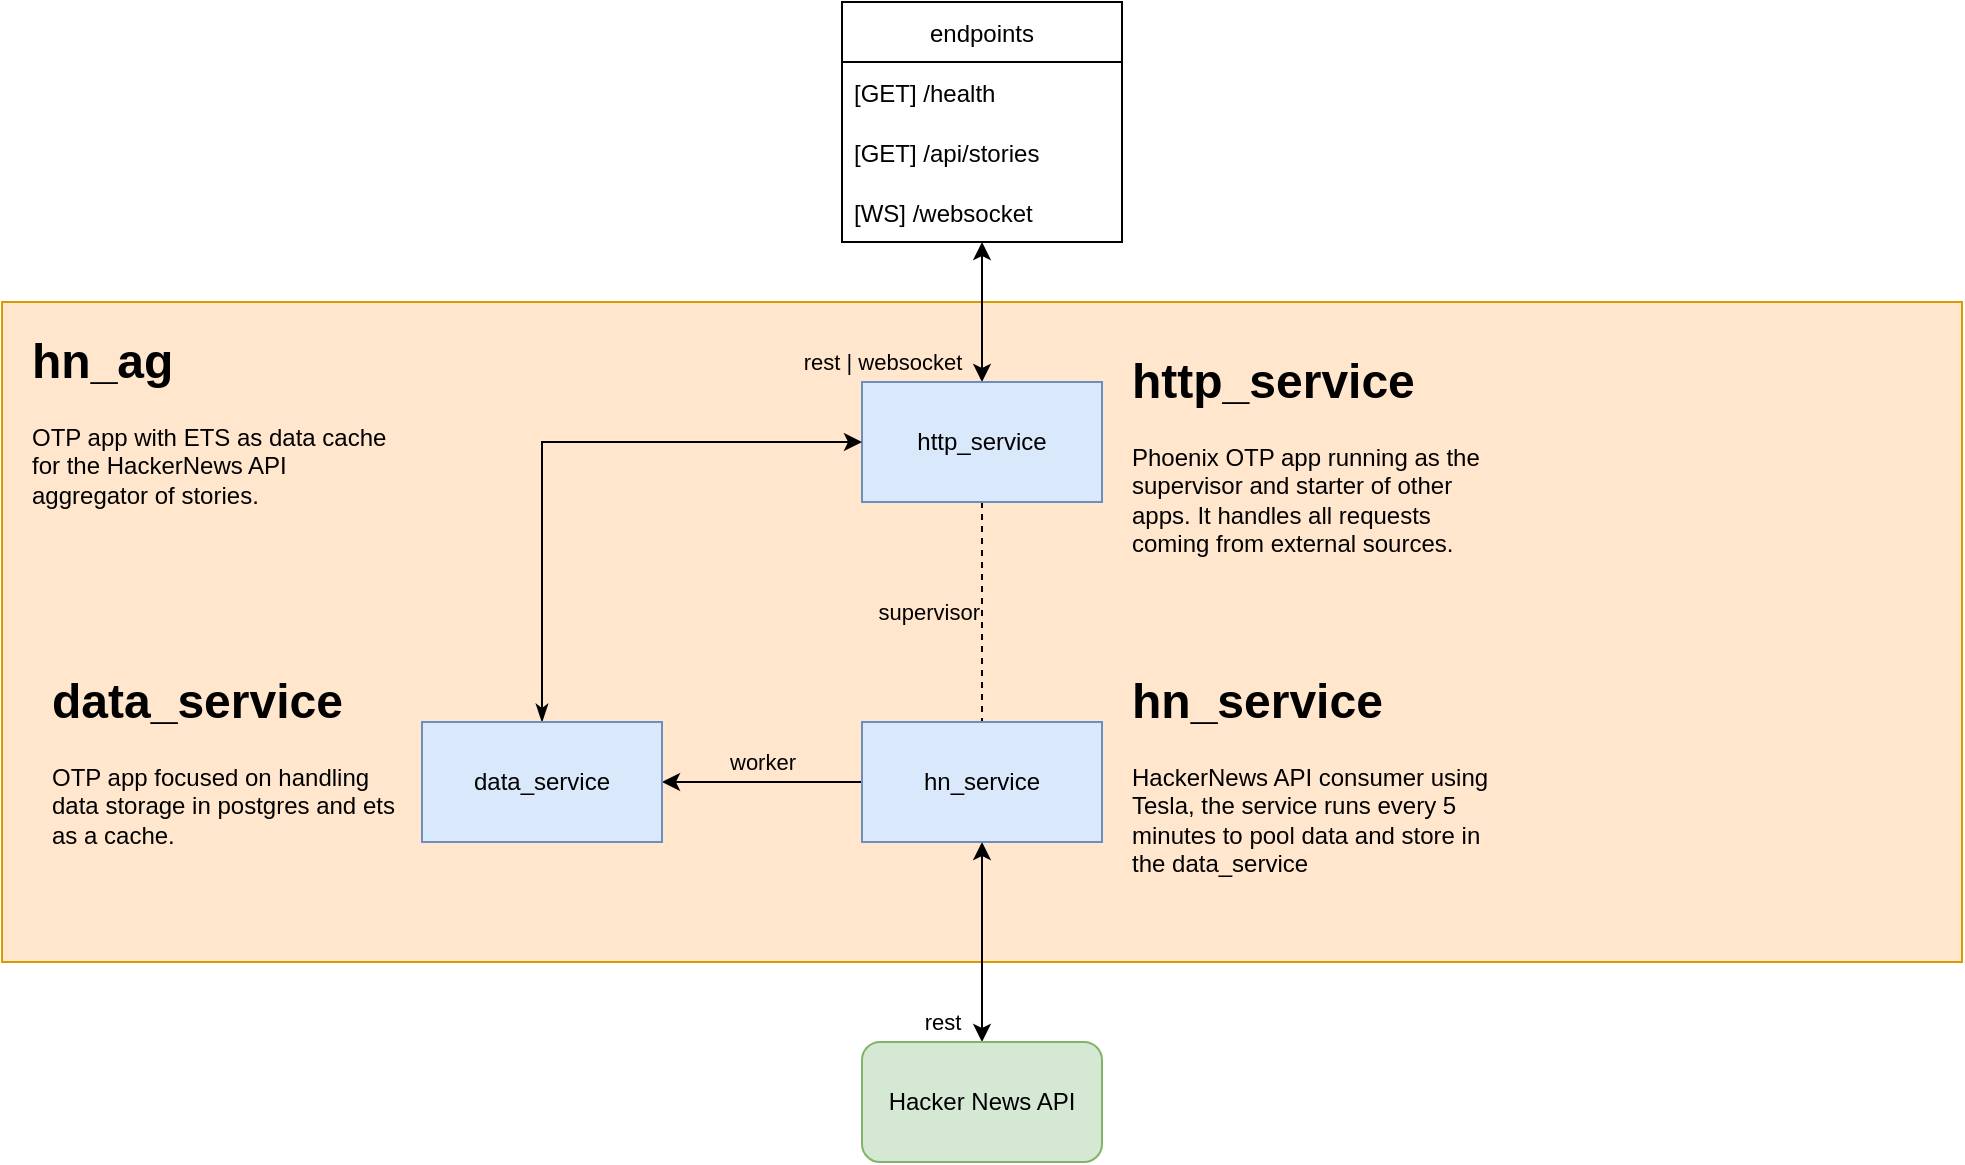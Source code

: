 <mxfile version="18.0.3" type="device"><diagram id="PnIEUwobC5O9jg_M-F8O" name="Page-1"><mxGraphModel dx="782" dy="721" grid="1" gridSize="10" guides="1" tooltips="1" connect="1" arrows="1" fold="1" page="1" pageScale="1" pageWidth="1000" pageHeight="500" math="0" shadow="0"><root><mxCell id="0"/><mxCell id="1" parent="0"/><mxCell id="AztkFWHaO8NUWZyxeq-3-10" value="" style="rounded=0;whiteSpace=wrap;html=1;fillColor=#ffe6cc;strokeColor=#d79b00;" vertex="1" parent="1"><mxGeometry x="10" y="160" width="980" height="330" as="geometry"/></mxCell><mxCell id="AztkFWHaO8NUWZyxeq-3-23" value="rest | websocket" style="edgeStyle=orthogonalEdgeStyle;rounded=0;orthogonalLoop=1;jettySize=auto;html=1;labelBackgroundColor=none;startArrow=classic;startFill=1;endArrow=classic;endFill=1;" edge="1" parent="1" source="AztkFWHaO8NUWZyxeq-3-3" target="AztkFWHaO8NUWZyxeq-3-12"><mxGeometry x="0.714" y="-50" relative="1" as="geometry"><mxPoint as="offset"/></mxGeometry></mxCell><mxCell id="AztkFWHaO8NUWZyxeq-3-3" value="endpoints" style="swimlane;fontStyle=0;childLayout=stackLayout;horizontal=1;startSize=30;horizontalStack=0;resizeParent=1;resizeParentMax=0;resizeLast=0;collapsible=1;marginBottom=0;" vertex="1" parent="1"><mxGeometry x="430" y="10" width="140" height="120" as="geometry"/></mxCell><mxCell id="AztkFWHaO8NUWZyxeq-3-4" value="[GET] /health" style="text;strokeColor=none;fillColor=none;align=left;verticalAlign=middle;spacingLeft=4;spacingRight=4;overflow=hidden;points=[[0,0.5],[1,0.5]];portConstraint=eastwest;rotatable=0;" vertex="1" parent="AztkFWHaO8NUWZyxeq-3-3"><mxGeometry y="30" width="140" height="30" as="geometry"/></mxCell><mxCell id="AztkFWHaO8NUWZyxeq-3-5" value="[GET] /api/stories" style="text;strokeColor=none;fillColor=none;align=left;verticalAlign=middle;spacingLeft=4;spacingRight=4;overflow=hidden;points=[[0,0.5],[1,0.5]];portConstraint=eastwest;rotatable=0;" vertex="1" parent="AztkFWHaO8NUWZyxeq-3-3"><mxGeometry y="60" width="140" height="30" as="geometry"/></mxCell><mxCell id="AztkFWHaO8NUWZyxeq-3-6" value="[WS] /websocket" style="text;strokeColor=none;fillColor=none;align=left;verticalAlign=middle;spacingLeft=4;spacingRight=4;overflow=hidden;points=[[0,0.5],[1,0.5]];portConstraint=eastwest;rotatable=0;" vertex="1" parent="AztkFWHaO8NUWZyxeq-3-3"><mxGeometry y="90" width="140" height="30" as="geometry"/></mxCell><mxCell id="AztkFWHaO8NUWZyxeq-3-11" value="&lt;h1&gt;hn_ag&lt;/h1&gt;&lt;div style=&quot;&quot;&gt;OTP app with ETS as data cache for the HackerNews API aggregator of stories.&lt;/div&gt;" style="text;html=1;strokeColor=none;fillColor=none;spacing=5;spacingTop=-20;whiteSpace=wrap;overflow=hidden;rounded=0;" vertex="1" parent="1"><mxGeometry x="20" y="170" width="190" height="120" as="geometry"/></mxCell><mxCell id="AztkFWHaO8NUWZyxeq-3-21" value="supervisor" style="edgeStyle=orthogonalEdgeStyle;rounded=0;orthogonalLoop=1;jettySize=auto;html=1;labelBackgroundColor=none;startArrow=none;startFill=0;endArrow=none;endFill=0;align=right;dashed=1;" edge="1" parent="1" source="AztkFWHaO8NUWZyxeq-3-12" target="AztkFWHaO8NUWZyxeq-3-14"><mxGeometry relative="1" as="geometry"/></mxCell><mxCell id="AztkFWHaO8NUWZyxeq-3-12" value="http_service" style="rounded=0;whiteSpace=wrap;html=1;fillColor=#dae8fc;strokeColor=#6c8ebf;" vertex="1" parent="1"><mxGeometry x="440" y="200" width="120" height="60" as="geometry"/></mxCell><mxCell id="AztkFWHaO8NUWZyxeq-3-13" value="&lt;h1&gt;http_service&lt;/h1&gt;&lt;div&gt;Phoenix OTP app running as the supervisor and starter of other apps. It handles all requests coming from external sources.&lt;/div&gt;" style="text;html=1;strokeColor=none;fillColor=none;spacing=5;spacingTop=-20;whiteSpace=wrap;overflow=hidden;rounded=0;" vertex="1" parent="1"><mxGeometry x="570" y="180" width="190" height="120" as="geometry"/></mxCell><mxCell id="AztkFWHaO8NUWZyxeq-3-20" value="worker" style="edgeStyle=orthogonalEdgeStyle;rounded=0;orthogonalLoop=1;jettySize=auto;html=1;entryX=1;entryY=0.5;entryDx=0;entryDy=0;labelBackgroundColor=none;startArrow=none;startFill=0;endArrow=classic;endFill=1;" edge="1" parent="1" source="AztkFWHaO8NUWZyxeq-3-14" target="AztkFWHaO8NUWZyxeq-3-16"><mxGeometry y="-10" relative="1" as="geometry"><mxPoint as="offset"/></mxGeometry></mxCell><mxCell id="AztkFWHaO8NUWZyxeq-3-25" value="rest" style="edgeStyle=orthogonalEdgeStyle;rounded=0;orthogonalLoop=1;jettySize=auto;html=1;entryX=0.5;entryY=0;entryDx=0;entryDy=0;labelBackgroundColor=none;startArrow=classic;startFill=1;endArrow=classic;endFill=1;" edge="1" parent="1" source="AztkFWHaO8NUWZyxeq-3-14" target="AztkFWHaO8NUWZyxeq-3-24"><mxGeometry x="0.8" y="-20" relative="1" as="geometry"><mxPoint as="offset"/></mxGeometry></mxCell><mxCell id="AztkFWHaO8NUWZyxeq-3-14" value="hn_service" style="rounded=0;whiteSpace=wrap;html=1;fillColor=#dae8fc;strokeColor=#6c8ebf;" vertex="1" parent="1"><mxGeometry x="440" y="370" width="120" height="60" as="geometry"/></mxCell><mxCell id="AztkFWHaO8NUWZyxeq-3-15" value="&lt;h1&gt;hn_service&lt;/h1&gt;&lt;div&gt;HackerNews API consumer using Tesla, the service runs every 5 minutes to pool data and store in the data_service&lt;/div&gt;" style="text;html=1;strokeColor=none;fillColor=none;spacing=5;spacingTop=-20;whiteSpace=wrap;overflow=hidden;rounded=0;" vertex="1" parent="1"><mxGeometry x="570" y="340" width="190" height="120" as="geometry"/></mxCell><mxCell id="AztkFWHaO8NUWZyxeq-3-18" style="edgeStyle=orthogonalEdgeStyle;rounded=0;orthogonalLoop=1;jettySize=auto;html=1;entryX=0;entryY=0.5;entryDx=0;entryDy=0;exitX=0.5;exitY=0;exitDx=0;exitDy=0;startArrow=classicThin;startFill=1;" edge="1" parent="1" source="AztkFWHaO8NUWZyxeq-3-16" target="AztkFWHaO8NUWZyxeq-3-12"><mxGeometry relative="1" as="geometry"/></mxCell><mxCell id="AztkFWHaO8NUWZyxeq-3-16" value="data_service" style="rounded=0;whiteSpace=wrap;html=1;fillColor=#dae8fc;strokeColor=#6c8ebf;" vertex="1" parent="1"><mxGeometry x="220" y="370" width="120" height="60" as="geometry"/></mxCell><mxCell id="AztkFWHaO8NUWZyxeq-3-17" value="&lt;h1&gt;data_service&lt;/h1&gt;&lt;div&gt;OTP app focused on handling data storage in postgres and ets as a cache.&lt;/div&gt;" style="text;html=1;strokeColor=none;fillColor=none;spacing=5;spacingTop=-20;whiteSpace=wrap;overflow=hidden;rounded=0;" vertex="1" parent="1"><mxGeometry x="30" y="340" width="190" height="120" as="geometry"/></mxCell><mxCell id="AztkFWHaO8NUWZyxeq-3-24" value="Hacker News API" style="rounded=1;whiteSpace=wrap;html=1;fillColor=#d5e8d4;strokeColor=#82b366;" vertex="1" parent="1"><mxGeometry x="440" y="530" width="120" height="60" as="geometry"/></mxCell></root></mxGraphModel></diagram></mxfile>